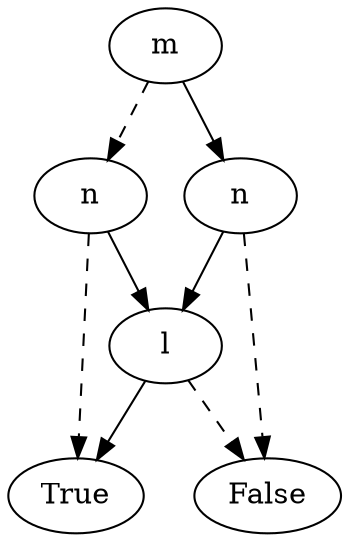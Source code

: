 digraph{2202465010704[label=m]2202465019408[label="n"]
2202465010704 -> 2202465019408[style=dashed label="" fontcolor = gray]
2202465019152[label="True"]
2202465019408 -> 2202465019152[style=dashed label="" fontcolor = gray]
2202465021712[label="l"]
2202465019408 -> 2202465021712 [label="" fontcolor = gray]
2202465015376[label="False"]
2202465021712 -> 2202465015376[style=dashed label="" fontcolor = gray]
2202465019152[label="True"]
2202465021712 -> 2202465019152 [label="" fontcolor = gray]
2202465019984[label="n"]
2202465010704 -> 2202465019984 [label="" fontcolor = gray]
2202465015376[label="False"]
2202465019984 -> 2202465015376[style=dashed label="" fontcolor = gray]
2202465021712[label="l"]
2202465019984 -> 2202465021712 [label="" fontcolor = gray]
}